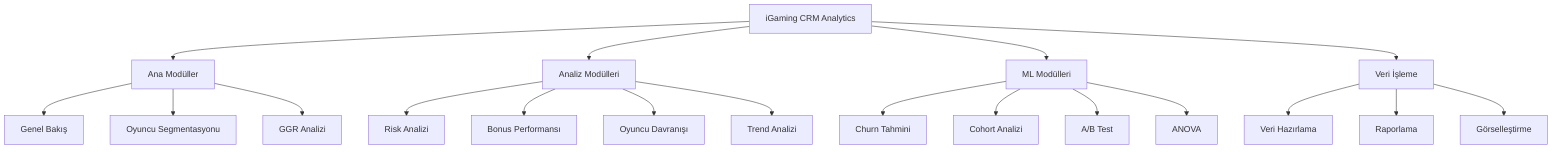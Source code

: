 flowchart TD
    A[iGaming CRM Analytics] --> B[Ana Modüller]
    A --> C[Analiz Modülleri]
    A --> D[ML Modülleri]
    A --> E[Veri İşleme]

    B --> B1[Genel Bakış]
    B --> B2[Oyuncu Segmentasyonu]
    B --> B3[GGR Analizi]
    
    C --> C1[Risk Analizi]
    C --> C2[Bonus Performansı]
    C --> C3[Oyuncu Davranışı]
    C --> C4[Trend Analizi]
    
    D --> D1[Churn Tahmini]
    D --> D2[Cohort Analizi]
    D --> D3[A/B Test]
    D --> D4[ANOVA]
    
    E --> E1[Veri Hazırlama]
    E --> E2[Raporlama]
    E --> E3[Görselleştirme]